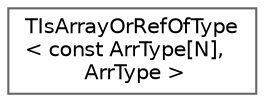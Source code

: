 digraph "Graphical Class Hierarchy"
{
 // INTERACTIVE_SVG=YES
 // LATEX_PDF_SIZE
  bgcolor="transparent";
  edge [fontname=Helvetica,fontsize=10,labelfontname=Helvetica,labelfontsize=10];
  node [fontname=Helvetica,fontsize=10,shape=box,height=0.2,width=0.4];
  rankdir="LR";
  Node0 [id="Node000000",label="TIsArrayOrRefOfType\l\< const ArrType[N],\l ArrType \>",height=0.2,width=0.4,color="grey40", fillcolor="white", style="filled",URL="$df/d16/structTIsArrayOrRefOfType_3_01const_01ArrType_0fN_0e_00_01ArrType_01_4.html",tooltip=" "];
}
